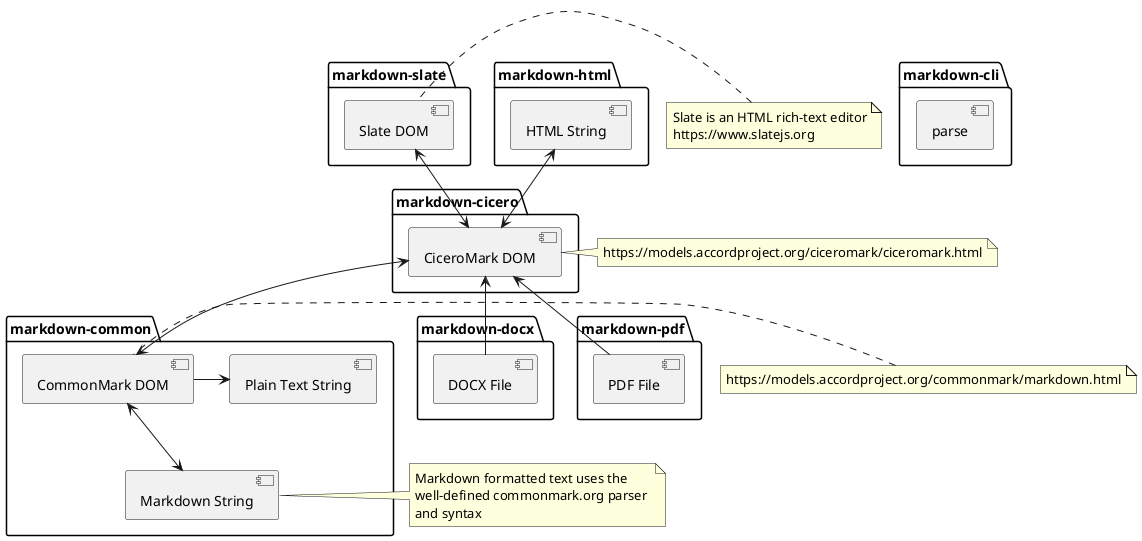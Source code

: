 @startuml
package "markdown-cli" {
  [parse]
}

package "markdown-common" {
  [Markdown String] <-up-> [CommonMark DOM]
  [CommonMark DOM] -right-> [Plain Text String] 
}

note left of [CommonMark DOM]
  https://models.accordproject.org/commonmark/markdown.html
end note

note right of [Markdown String]
  Markdown formatted text uses the 
  well-defined commonmark.org parser 
  and syntax
end note

package "markdown-cicero" {
  [CommonMark DOM] <-up-> [CiceroMark DOM]
}

note left of [CiceroMark DOM]
  https://models.accordproject.org/ciceromark/ciceromark.html
end note

package "markdown-slate" {
  [CiceroMark DOM] <-up-> [Slate DOM]
}

note left of [Slate DOM]
  Slate is an HTML rich-text editor
  https://www.slatejs.org
end note

package "markdown-html" {
  [CiceroMark DOM] <-up-> [HTML String]
}

package "markdown-docx" {
  [CiceroMark DOM] <-- [DOCX File]
}

package "markdown-pdf" {
  [CiceroMark DOM] <-- [PDF File]
}
@enduml